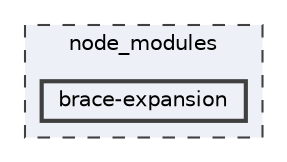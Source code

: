 digraph "node_modules/brace-expansion"
{
 // LATEX_PDF_SIZE
  bgcolor="transparent";
  edge [fontname=Helvetica,fontsize=10,labelfontname=Helvetica,labelfontsize=10];
  node [fontname=Helvetica,fontsize=10,shape=box,height=0.2,width=0.4];
  compound=true
  subgraph clusterdir_acd06b18086a0dd2ae699b1e0b775be8 {
    graph [ bgcolor="#edf0f7", pencolor="grey25", label="node_modules", fontname=Helvetica,fontsize=10 style="filled,dashed", URL="dir_acd06b18086a0dd2ae699b1e0b775be8.html",tooltip=""]
  dir_a0739ab83fe12cb44c16d9e83b71e407 [label="brace-expansion", fillcolor="#edf0f7", color="grey25", style="filled,bold", URL="dir_a0739ab83fe12cb44c16d9e83b71e407.html",tooltip=""];
  }
}
